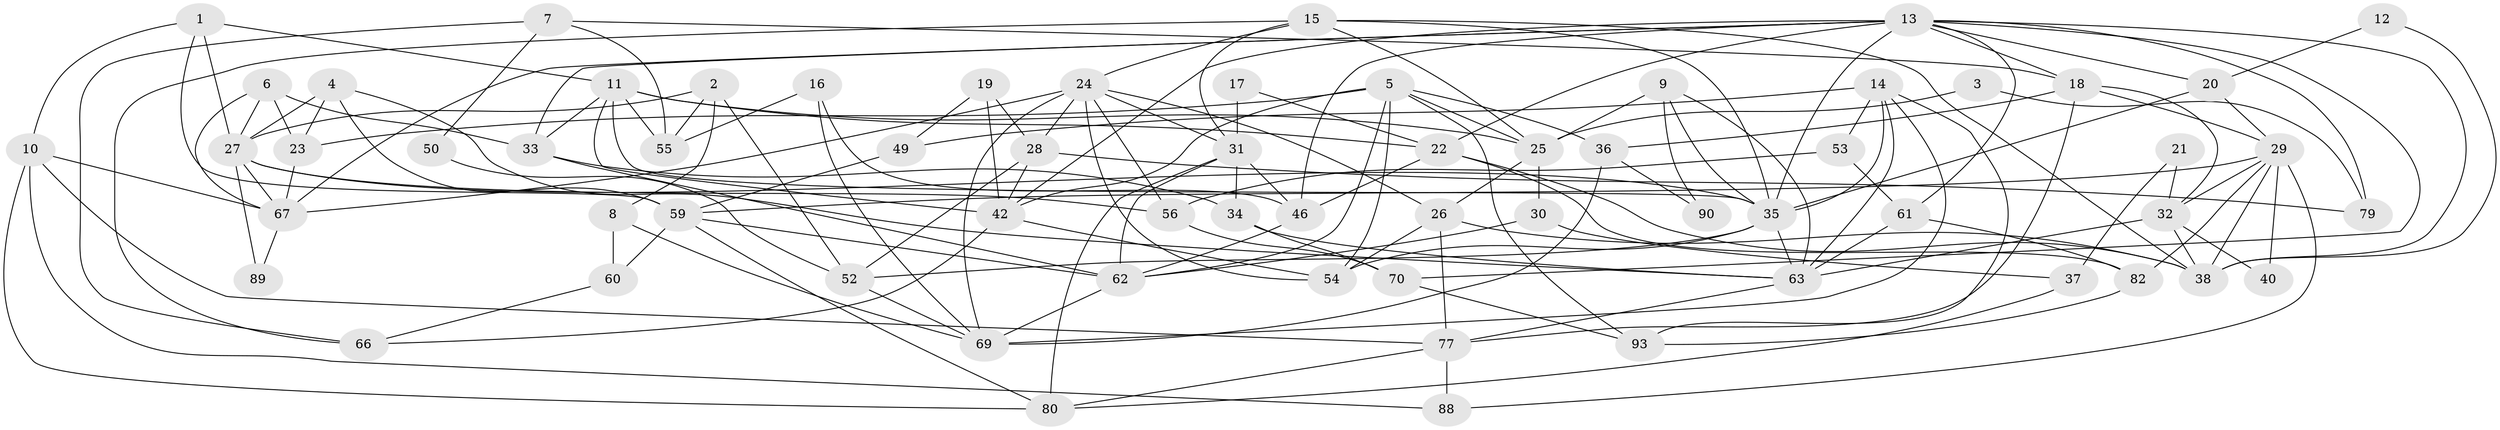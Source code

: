 // Generated by graph-tools (version 1.1) at 2025/52/02/27/25 19:52:07]
// undirected, 65 vertices, 157 edges
graph export_dot {
graph [start="1"]
  node [color=gray90,style=filled];
  1;
  2;
  3;
  4;
  5 [super="+41"];
  6;
  7;
  8 [super="+76"];
  9;
  10 [super="+72"];
  11 [super="+58"];
  12;
  13 [super="+81"];
  14 [super="+65"];
  15;
  16;
  17;
  18 [super="+44"];
  19 [super="+78"];
  20 [super="+39"];
  21;
  22 [super="+85"];
  23;
  24 [super="+64"];
  25 [super="+48"];
  26 [super="+86"];
  27 [super="+45"];
  28;
  29 [super="+57"];
  30;
  31 [super="+47"];
  32 [super="+75"];
  33;
  34;
  35 [super="+43"];
  36 [super="+94"];
  37;
  38 [super="+92"];
  40;
  42 [super="+68"];
  46 [super="+51"];
  49;
  50;
  52 [super="+91"];
  53;
  54 [super="+74"];
  55;
  56;
  59 [super="+87"];
  60;
  61;
  62 [super="+83"];
  63 [super="+73"];
  66;
  67 [super="+71"];
  69 [super="+84"];
  70;
  77;
  79;
  80;
  82;
  88;
  89;
  90;
  93;
  1 -- 11;
  1 -- 10;
  1 -- 59;
  1 -- 27;
  2 -- 27;
  2 -- 8;
  2 -- 55;
  2 -- 52;
  3 -- 79;
  3 -- 25;
  4 -- 23;
  4 -- 59;
  4 -- 63;
  4 -- 27;
  5 -- 62;
  5 -- 23;
  5 -- 36;
  5 -- 93;
  5 -- 42;
  5 -- 54;
  5 -- 25;
  6 -- 23;
  6 -- 33;
  6 -- 67;
  6 -- 27;
  7 -- 55;
  7 -- 50;
  7 -- 66;
  7 -- 18;
  8 -- 60;
  8 -- 69;
  9 -- 63;
  9 -- 35;
  9 -- 90;
  9 -- 25;
  10 -- 67;
  10 -- 88;
  10 -- 80;
  10 -- 77;
  11 -- 33;
  11 -- 25;
  11 -- 35;
  11 -- 22;
  11 -- 55;
  11 -- 42;
  12 -- 20;
  12 -- 38;
  13 -- 33;
  13 -- 18;
  13 -- 38;
  13 -- 70;
  13 -- 79;
  13 -- 67;
  13 -- 35;
  13 -- 61;
  13 -- 22;
  13 -- 42;
  13 -- 46;
  13 -- 20;
  14 -- 49;
  14 -- 53;
  14 -- 69 [weight=2];
  14 -- 93;
  14 -- 63;
  14 -- 35;
  15 -- 24;
  15 -- 66;
  15 -- 31;
  15 -- 38;
  15 -- 25;
  15 -- 35;
  16 -- 55;
  16 -- 69;
  16 -- 46;
  17 -- 22;
  17 -- 31;
  18 -- 29;
  18 -- 32;
  18 -- 77;
  18 -- 36;
  19 -- 28;
  19 -- 49;
  19 -- 42;
  20 -- 35;
  20 -- 29;
  21 -- 37;
  21 -- 32;
  22 -- 82;
  22 -- 38;
  22 -- 46;
  23 -- 67;
  24 -- 56;
  24 -- 28;
  24 -- 69;
  24 -- 54;
  24 -- 31;
  24 -- 67;
  24 -- 26;
  25 -- 30;
  25 -- 26;
  26 -- 38;
  26 -- 54;
  26 -- 77;
  27 -- 89;
  27 -- 67;
  27 -- 35;
  27 -- 56;
  28 -- 42;
  28 -- 79;
  28 -- 52;
  29 -- 82;
  29 -- 40;
  29 -- 88;
  29 -- 59;
  29 -- 38;
  29 -- 32;
  30 -- 37;
  30 -- 62;
  31 -- 46;
  31 -- 80;
  31 -- 34;
  31 -- 62;
  32 -- 40;
  32 -- 63;
  32 -- 38;
  33 -- 34;
  33 -- 62;
  34 -- 70;
  34 -- 63;
  35 -- 52;
  35 -- 54;
  35 -- 63;
  36 -- 90;
  36 -- 69;
  37 -- 80;
  42 -- 66;
  42 -- 54;
  46 -- 62;
  49 -- 59;
  50 -- 52;
  52 -- 69;
  53 -- 61;
  53 -- 56;
  56 -- 70;
  59 -- 80;
  59 -- 60;
  59 -- 62;
  60 -- 66;
  61 -- 82;
  61 -- 63;
  62 -- 69;
  63 -- 77;
  67 -- 89;
  70 -- 93;
  77 -- 88;
  77 -- 80;
  82 -- 93;
}
